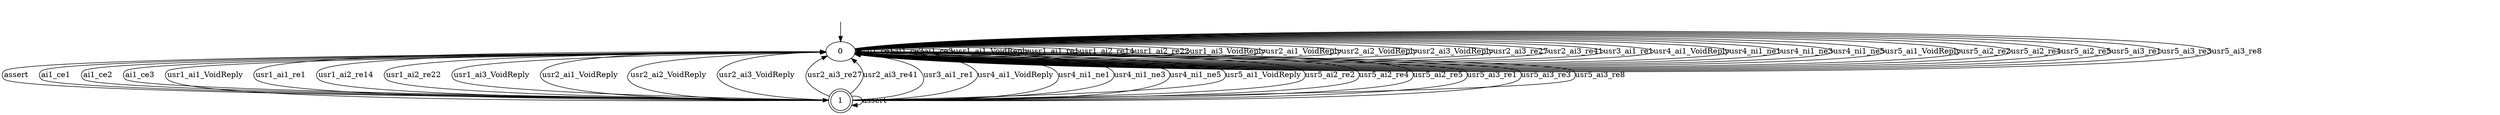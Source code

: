 digraph T3 {
0 [label="0"];
1 [label="1", shape=doublecircle];
0 -> 0  [label="ai1_ce1"];
0 -> 0  [label="ai1_ce2"];
0 -> 0  [label="ai1_ce3"];
0 -> 0  [label="usr1_ai1_VoidReply"];
0 -> 0  [label="usr1_ai1_re1"];
0 -> 0  [label="usr1_ai2_re14"];
0 -> 0  [label="usr1_ai2_re22"];
0 -> 0  [label="usr1_ai3_VoidReply"];
0 -> 0  [label="usr2_ai1_VoidReply"];
0 -> 0  [label="usr2_ai2_VoidReply"];
0 -> 0  [label="usr2_ai3_VoidReply"];
0 -> 0  [label="usr2_ai3_re27"];
0 -> 0  [label="usr2_ai3_re41"];
0 -> 0  [label="usr3_ai1_re1"];
0 -> 0  [label="usr4_ai1_VoidReply"];
0 -> 0  [label="usr4_ni1_ne1"];
0 -> 0  [label="usr4_ni1_ne3"];
0 -> 0  [label="usr4_ni1_ne5"];
0 -> 0  [label="usr5_ai1_VoidReply"];
0 -> 0  [label="usr5_ai2_re2"];
0 -> 0  [label="usr5_ai2_re4"];
0 -> 0  [label="usr5_ai2_re5"];
0 -> 0  [label="usr5_ai3_re1"];
0 -> 0  [label="usr5_ai3_re3"];
0 -> 0  [label="usr5_ai3_re8"];
0 -> 1  [label="assert"];
1 -> 0  [label="ai1_ce1"];
1 -> 0  [label="ai1_ce2"];
1 -> 0  [label="ai1_ce3"];
1 -> 0  [label="usr1_ai1_VoidReply"];
1 -> 0  [label="usr1_ai1_re1"];
1 -> 0  [label="usr1_ai2_re14"];
1 -> 0  [label="usr1_ai2_re22"];
1 -> 0  [label="usr1_ai3_VoidReply"];
1 -> 0  [label="usr2_ai1_VoidReply"];
1 -> 0  [label="usr2_ai2_VoidReply"];
1 -> 0  [label="usr2_ai3_VoidReply"];
1 -> 0  [label="usr2_ai3_re27"];
1 -> 0  [label="usr2_ai3_re41"];
1 -> 0  [label="usr3_ai1_re1"];
1 -> 0  [label="usr4_ai1_VoidReply"];
1 -> 0  [label="usr4_ni1_ne1"];
1 -> 0  [label="usr4_ni1_ne3"];
1 -> 0  [label="usr4_ni1_ne5"];
1 -> 0  [label="usr5_ai1_VoidReply"];
1 -> 0  [label="usr5_ai2_re2"];
1 -> 0  [label="usr5_ai2_re4"];
1 -> 0  [label="usr5_ai2_re5"];
1 -> 0  [label="usr5_ai3_re1"];
1 -> 0  [label="usr5_ai3_re3"];
1 -> 0  [label="usr5_ai3_re8"];
1 -> 1  [label="assert"];
__start0 [label="", shape=none];
__start0 -> 0  [label=""];
}
